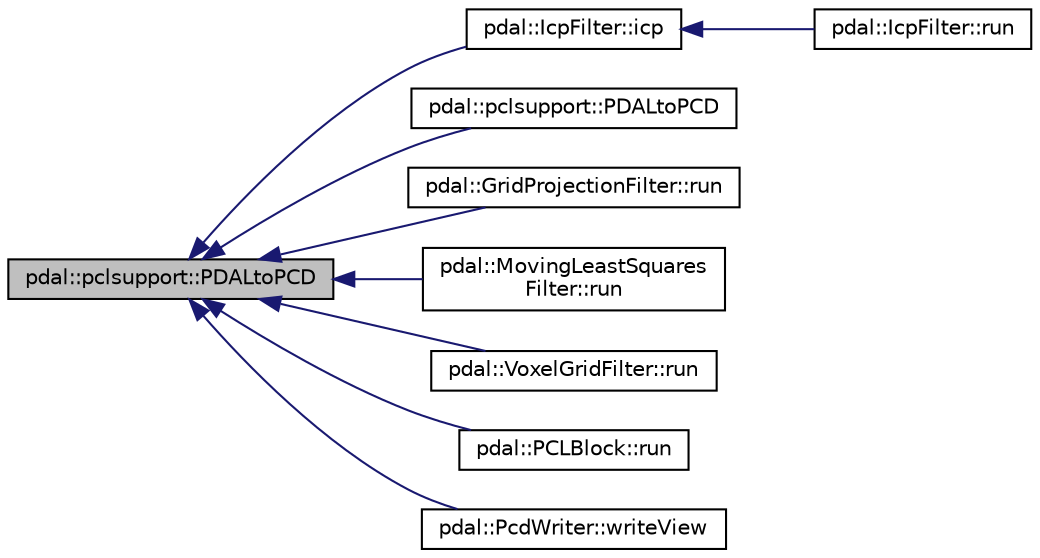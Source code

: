 digraph "pdal::pclsupport::PDALtoPCD"
{
  edge [fontname="Helvetica",fontsize="10",labelfontname="Helvetica",labelfontsize="10"];
  node [fontname="Helvetica",fontsize="10",shape=record];
  rankdir="LR";
  Node1 [label="pdal::pclsupport::PDALtoPCD",height=0.2,width=0.4,color="black", fillcolor="grey75", style="filled", fontcolor="black"];
  Node1 -> Node2 [dir="back",color="midnightblue",fontsize="10",style="solid",fontname="Helvetica"];
  Node2 [label="pdal::IcpFilter::icp",height=0.2,width=0.4,color="black", fillcolor="white", style="filled",URL="$classpdal_1_1IcpFilter.html#a2e116fc97108f3ab30897ef1f1ce43cf"];
  Node2 -> Node3 [dir="back",color="midnightblue",fontsize="10",style="solid",fontname="Helvetica"];
  Node3 [label="pdal::IcpFilter::run",height=0.2,width=0.4,color="black", fillcolor="white", style="filled",URL="$classpdal_1_1IcpFilter.html#a857d1a6745aefc449ff0be01104b6eac"];
  Node1 -> Node4 [dir="back",color="midnightblue",fontsize="10",style="solid",fontname="Helvetica"];
  Node4 [label="pdal::pclsupport::PDALtoPCD",height=0.2,width=0.4,color="black", fillcolor="white", style="filled",URL="$namespacepdal_1_1pclsupport.html#ac853184f8af439b0ec78a93f158eae84",tooltip="Convert PDAL point cloud to PCD. "];
  Node1 -> Node5 [dir="back",color="midnightblue",fontsize="10",style="solid",fontname="Helvetica"];
  Node5 [label="pdal::GridProjectionFilter::run",height=0.2,width=0.4,color="black", fillcolor="white", style="filled",URL="$classpdal_1_1GridProjectionFilter.html#a2a65c4b43428888da1d5555e871abb05"];
  Node1 -> Node6 [dir="back",color="midnightblue",fontsize="10",style="solid",fontname="Helvetica"];
  Node6 [label="pdal::MovingLeastSquares\lFilter::run",height=0.2,width=0.4,color="black", fillcolor="white", style="filled",URL="$classpdal_1_1MovingLeastSquaresFilter.html#a9b5c54a5431d48169846106241b9c57c"];
  Node1 -> Node7 [dir="back",color="midnightblue",fontsize="10",style="solid",fontname="Helvetica"];
  Node7 [label="pdal::VoxelGridFilter::run",height=0.2,width=0.4,color="black", fillcolor="white", style="filled",URL="$classpdal_1_1VoxelGridFilter.html#a1ca25528d334e8477c8889592f99415f"];
  Node1 -> Node8 [dir="back",color="midnightblue",fontsize="10",style="solid",fontname="Helvetica"];
  Node8 [label="pdal::PCLBlock::run",height=0.2,width=0.4,color="black", fillcolor="white", style="filled",URL="$classpdal_1_1PCLBlock.html#ac2a76cf2df667cfce88d3a819a40483d"];
  Node1 -> Node9 [dir="back",color="midnightblue",fontsize="10",style="solid",fontname="Helvetica"];
  Node9 [label="pdal::PcdWriter::writeView",height=0.2,width=0.4,color="black", fillcolor="white", style="filled",URL="$classpdal_1_1PcdWriter.html#a8ad6a33315c6ae7454a87053b8fddb01"];
}
